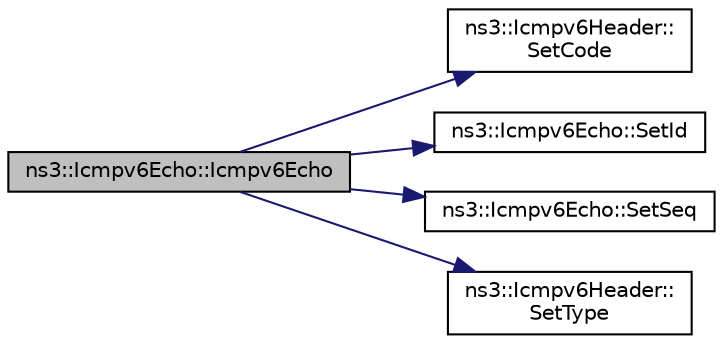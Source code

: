 digraph "ns3::Icmpv6Echo::Icmpv6Echo"
{
 // LATEX_PDF_SIZE
  edge [fontname="Helvetica",fontsize="10",labelfontname="Helvetica",labelfontsize="10"];
  node [fontname="Helvetica",fontsize="10",shape=record];
  rankdir="LR";
  Node1 [label="ns3::Icmpv6Echo::Icmpv6Echo",height=0.2,width=0.4,color="black", fillcolor="grey75", style="filled", fontcolor="black",tooltip="Constructor."];
  Node1 -> Node2 [color="midnightblue",fontsize="10",style="solid",fontname="Helvetica"];
  Node2 [label="ns3::Icmpv6Header::\lSetCode",height=0.2,width=0.4,color="black", fillcolor="white", style="filled",URL="$classns3_1_1_icmpv6_header.html#aa08a37a07a6a11973b2603e69d6e859c",tooltip="Set the code field."];
  Node1 -> Node3 [color="midnightblue",fontsize="10",style="solid",fontname="Helvetica"];
  Node3 [label="ns3::Icmpv6Echo::SetId",height=0.2,width=0.4,color="black", fillcolor="white", style="filled",URL="$classns3_1_1_icmpv6_echo.html#a08025d20d134edc3cc8fa87e62888cd9",tooltip="Set the ID of the packet."];
  Node1 -> Node4 [color="midnightblue",fontsize="10",style="solid",fontname="Helvetica"];
  Node4 [label="ns3::Icmpv6Echo::SetSeq",height=0.2,width=0.4,color="black", fillcolor="white", style="filled",URL="$classns3_1_1_icmpv6_echo.html#aab33d0d6faee9d9aab459a63d5b9d012",tooltip="Set the sequence number."];
  Node1 -> Node5 [color="midnightblue",fontsize="10",style="solid",fontname="Helvetica"];
  Node5 [label="ns3::Icmpv6Header::\lSetType",height=0.2,width=0.4,color="black", fillcolor="white", style="filled",URL="$classns3_1_1_icmpv6_header.html#acd72c655fc99e3b4399501bd14149c52",tooltip="Set the type."];
}
